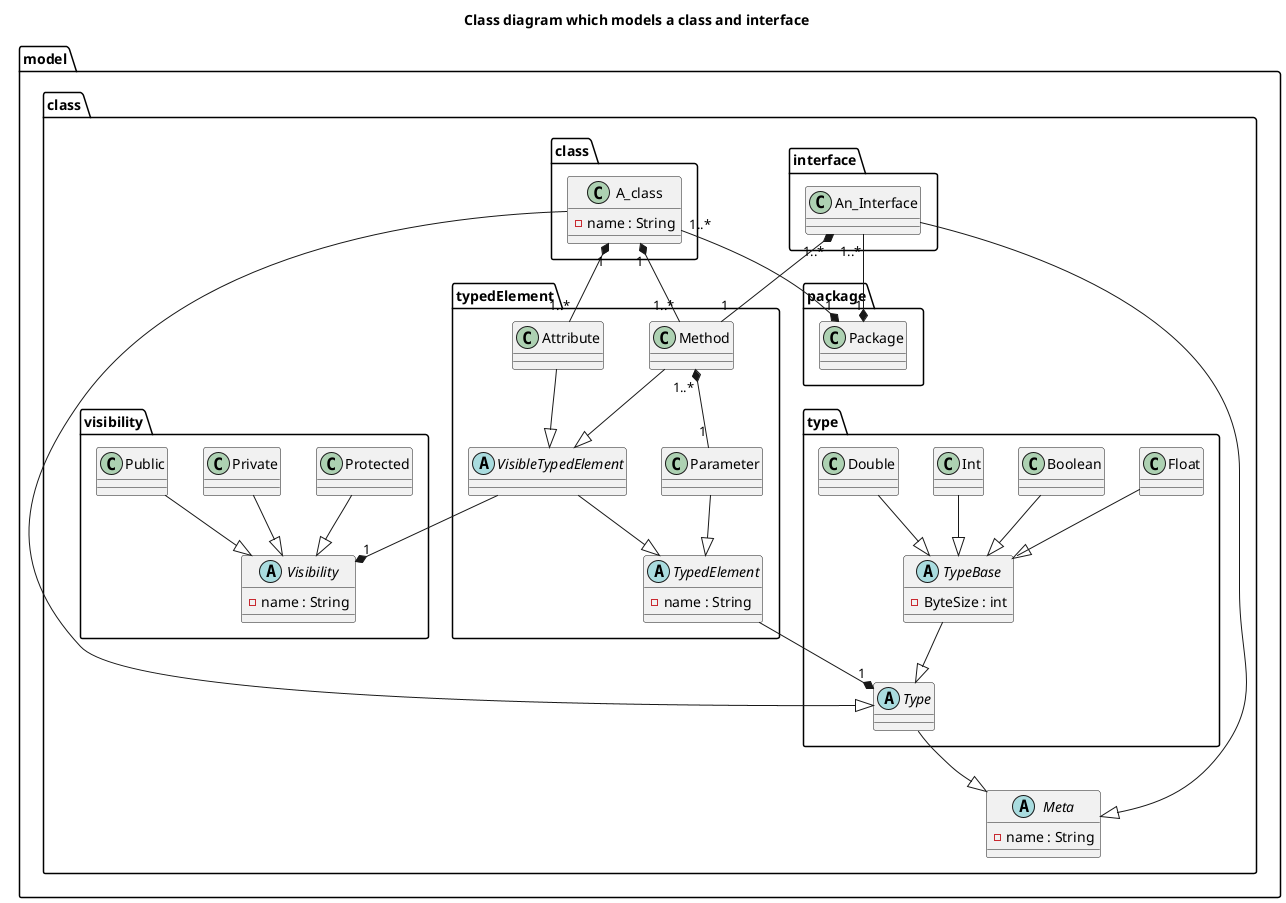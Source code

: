 @startuml

title Class diagram which models a class and interface

package model.class <<folder>> {


	package model.class.package <<folder>> {
		class Package {
		}
	}
	
	package model.class.class <<folder>> {
		 
		 class A_class {
		  - name : String
		}	
	}
	
	package model.class.interface <<folder>> {
		class An_Interface {
		}
	}
	
	
	package model.class.typedElement <<folder>> {
		
		class Attribute {
		}
		
		class Method {
		}
		
		class Parameter {
		}
		
		abstract class TypedElement{
			- name : String
		}
		
		abstract class VisibleTypedElement {
		}
	}
	
	
	
	package model.class.type <<folder>> {
		abstract class Type{
		}
		
		abstract class TypeBase{
		 	- ByteSize : int
		}
		
		class Int {
		}
		
		class Double {
		}
		
		class Float {
		}
		
		class Boolean {
		}	
	}
	
	Boolean --|> TypeBase
	Float --|> TypeBase
	Double --|> TypeBase
	Int --|> TypeBase
	
	TypeBase --|> Type
	
	TypedElement  " " --* "1" Type
	
	
	package model.class.visibility <<folder>> {
		
		abstract class Visibility{
			- name : String
		}
		
		class Private {
		}
		
		class Public {
		}
		
		class Protected {
		}
	}
	
	Private --|> Visibility
	Public --|> Visibility
	Protected --|> Visibility
	
	VisibleTypedElement --|> TypedElement
	Parameter --|> TypedElement
	
	Method --|> VisibleTypedElement
	Attribute --|> VisibleTypedElement
	VisibleTypedElement " " --* "1" Visibility
	
	
	A_class --|> Type
	A_class "1..*" --* "1" Package
	An_Interface "1..*" --* "1" Package
	A_class "1" *-- "1..*" Attribute
	A_class "1" *-- "1..*" Method
	
	An_Interface "1..*" *-- "1" Method
	
	Method "1..*" *-- "1" Parameter

	abstract class Meta{
			- name : String
	}
		
	Type --|> Meta
	An_Interface --|> Meta	
	
}






@enduml